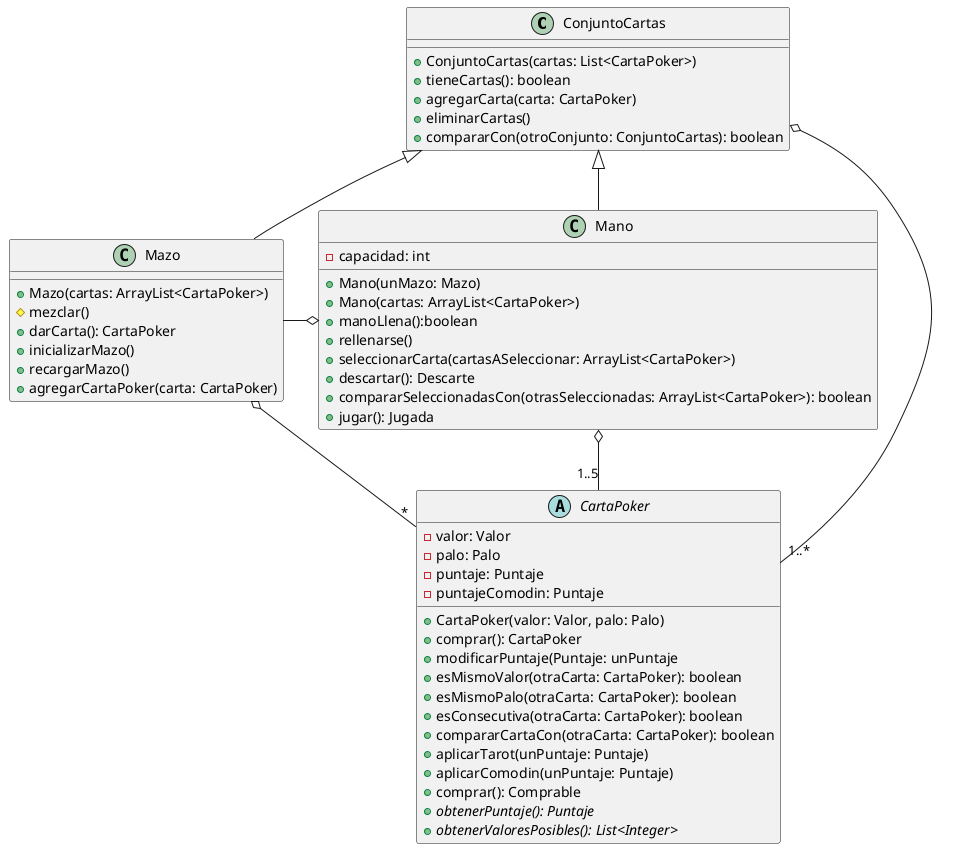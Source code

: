 @startuml
'https://plantuml.com/class-diagram

class ConjuntoCartas{

   + ConjuntoCartas(cartas: List<CartaPoker>)
   + tieneCartas(): boolean
   + agregarCarta(carta: CartaPoker)
   + eliminarCartas()
   + compararCon(otroConjunto: ConjuntoCartas): boolean
}

abstract class CartaPoker {
  - valor: Valor
  - palo: Palo
  - puntaje: Puntaje
  - puntajeComodin: Puntaje

  + CartaPoker(valor: Valor, palo: Palo)
  + comprar(): CartaPoker
  + modificarPuntaje(Puntaje: unPuntaje
  + esMismoValor(otraCarta: CartaPoker): boolean
  + esMismoPalo(otraCarta: CartaPoker): boolean
  + esConsecutiva(otraCarta: CartaPoker): boolean
  + compararCartaCon(otraCarta: CartaPoker): boolean
  + aplicarTarot(unPuntaje: Puntaje)
  + aplicarComodin(unPuntaje: Puntaje)
  + comprar(): Comprable
  + {abstract}obtenerPuntaje(): Puntaje
  + {abstract}obtenerValoresPosibles(): List<Integer>
}


class Mazo extends ConjuntoCartas {
   + Mazo(cartas: ArrayList<CartaPoker>)
   # mezclar()
   + darCarta(): CartaPoker
   + inicializarMazo()
   + recargarMazo()
+ agregarCartaPoker(carta: CartaPoker)
}

class Mano extends ConjuntoCartas{
   - capacidad: int

   + Mano(unMazo: Mazo)
   + Mano(cartas: ArrayList<CartaPoker>)
   + manoLlena():boolean
   + rellenarse()
   + seleccionarCarta(cartasASeleccionar: ArrayList<CartaPoker>)
   + descartar(): Descarte
   + compararSeleccionadasCon(otrasSeleccionadas: ArrayList<CartaPoker>): boolean
   + jugar(): Jugada
}

ConjuntoCartas o-- "1..*" CartaPoker
Mano o-- "1..5" CartaPoker
Mano o-left- Mazo
Mazo o-- "*" CartaPoker
@enduml